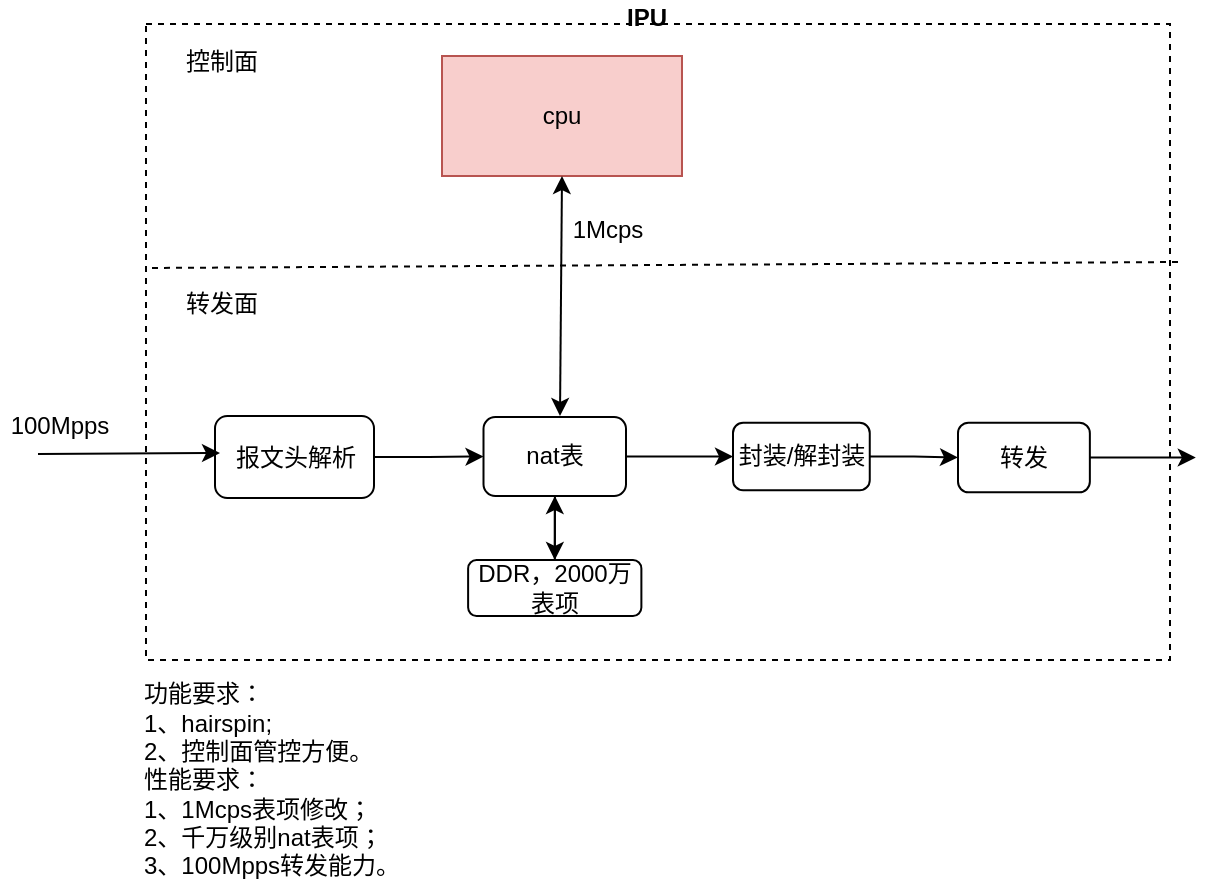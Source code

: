 <mxfile version="20.3.0" type="github">
  <diagram id="zJHvSfrbCdVc2fT0kxR6" name="指标">
    <mxGraphModel dx="1773" dy="-596" grid="1" gridSize="10" guides="1" tooltips="1" connect="1" arrows="1" fold="1" page="1" pageScale="1" pageWidth="827" pageHeight="1169" math="0" shadow="0">
      <root>
        <mxCell id="0" />
        <mxCell id="1" parent="0" />
        <mxCell id="RaB1RxJj0FbQ6dlp7vpf-3" value="" style="rounded=0;whiteSpace=wrap;html=1;dashed=1;" vertex="1" parent="1">
          <mxGeometry x="59" y="1391" width="512" height="318" as="geometry" />
        </mxCell>
        <mxCell id="RaB1RxJj0FbQ6dlp7vpf-4" value="" style="edgeStyle=orthogonalEdgeStyle;rounded=0;orthogonalLoop=1;jettySize=auto;html=1;" edge="1" parent="1" source="RaB1RxJj0FbQ6dlp7vpf-5" target="RaB1RxJj0FbQ6dlp7vpf-13">
          <mxGeometry relative="1" as="geometry" />
        </mxCell>
        <mxCell id="RaB1RxJj0FbQ6dlp7vpf-5" value="报文头解析" style="rounded=1;whiteSpace=wrap;html=1;" vertex="1" parent="1">
          <mxGeometry x="93.5" y="1587" width="79.5" height="41" as="geometry" />
        </mxCell>
        <mxCell id="RaB1RxJj0FbQ6dlp7vpf-6" value="" style="endArrow=none;dashed=1;html=1;rounded=0;" edge="1" parent="1">
          <mxGeometry width="50" height="50" relative="1" as="geometry">
            <mxPoint x="575" y="1510" as="sourcePoint" />
            <mxPoint x="60" y="1513" as="targetPoint" />
          </mxGeometry>
        </mxCell>
        <mxCell id="RaB1RxJj0FbQ6dlp7vpf-7" value="控制面" style="text;html=1;strokeColor=none;fillColor=none;align=center;verticalAlign=middle;whiteSpace=wrap;rounded=0;dashed=1;" vertex="1" parent="1">
          <mxGeometry x="67" y="1395" width="60" height="30" as="geometry" />
        </mxCell>
        <mxCell id="RaB1RxJj0FbQ6dlp7vpf-8" value="转发面" style="text;html=1;strokeColor=none;fillColor=none;align=center;verticalAlign=middle;whiteSpace=wrap;rounded=0;dashed=1;" vertex="1" parent="1">
          <mxGeometry x="67" y="1516" width="60" height="30" as="geometry" />
        </mxCell>
        <mxCell id="RaB1RxJj0FbQ6dlp7vpf-9" value="cpu" style="whiteSpace=wrap;html=1;fillColor=#f8cecc;strokeColor=#b85450;rounded=0;" vertex="1" parent="1">
          <mxGeometry x="207" y="1407" width="120" height="60" as="geometry" />
        </mxCell>
        <mxCell id="RaB1RxJj0FbQ6dlp7vpf-10" value="" style="endArrow=classic;html=1;rounded=0;" edge="1" parent="1">
          <mxGeometry width="50" height="50" relative="1" as="geometry">
            <mxPoint x="5" y="1606" as="sourcePoint" />
            <mxPoint x="96" y="1605.5" as="targetPoint" />
          </mxGeometry>
        </mxCell>
        <mxCell id="RaB1RxJj0FbQ6dlp7vpf-11" value="" style="edgeStyle=orthogonalEdgeStyle;rounded=0;orthogonalLoop=1;jettySize=auto;html=1;" edge="1" parent="1" source="RaB1RxJj0FbQ6dlp7vpf-13" target="RaB1RxJj0FbQ6dlp7vpf-15">
          <mxGeometry relative="1" as="geometry" />
        </mxCell>
        <mxCell id="RaB1RxJj0FbQ6dlp7vpf-12" value="" style="edgeStyle=orthogonalEdgeStyle;rounded=0;orthogonalLoop=1;jettySize=auto;html=1;" edge="1" parent="1" source="RaB1RxJj0FbQ6dlp7vpf-13" target="RaB1RxJj0FbQ6dlp7vpf-22">
          <mxGeometry relative="1" as="geometry" />
        </mxCell>
        <mxCell id="RaB1RxJj0FbQ6dlp7vpf-13" value="nat表" style="whiteSpace=wrap;html=1;rounded=1;" vertex="1" parent="1">
          <mxGeometry x="227.75" y="1587.5" width="71.25" height="39.5" as="geometry" />
        </mxCell>
        <mxCell id="RaB1RxJj0FbQ6dlp7vpf-14" value="" style="edgeStyle=orthogonalEdgeStyle;rounded=0;orthogonalLoop=1;jettySize=auto;html=1;" edge="1" parent="1" source="RaB1RxJj0FbQ6dlp7vpf-15" target="RaB1RxJj0FbQ6dlp7vpf-17">
          <mxGeometry relative="1" as="geometry" />
        </mxCell>
        <mxCell id="RaB1RxJj0FbQ6dlp7vpf-15" value="封装/解封装" style="whiteSpace=wrap;html=1;rounded=1;" vertex="1" parent="1">
          <mxGeometry x="352.5" y="1590.38" width="68.38" height="33.75" as="geometry" />
        </mxCell>
        <mxCell id="RaB1RxJj0FbQ6dlp7vpf-16" value="" style="edgeStyle=orthogonalEdgeStyle;rounded=0;orthogonalLoop=1;jettySize=auto;html=1;" edge="1" parent="1" source="RaB1RxJj0FbQ6dlp7vpf-17">
          <mxGeometry relative="1" as="geometry">
            <mxPoint x="583.895" y="1607.8" as="targetPoint" />
          </mxGeometry>
        </mxCell>
        <mxCell id="RaB1RxJj0FbQ6dlp7vpf-17" value="转发" style="whiteSpace=wrap;html=1;rounded=1;" vertex="1" parent="1">
          <mxGeometry x="465" y="1590.38" width="65.93" height="34.74" as="geometry" />
        </mxCell>
        <mxCell id="RaB1RxJj0FbQ6dlp7vpf-18" value="" style="endArrow=classic;startArrow=classic;html=1;rounded=0;entryX=0.5;entryY=1;entryDx=0;entryDy=0;" edge="1" parent="1" target="RaB1RxJj0FbQ6dlp7vpf-9">
          <mxGeometry width="50" height="50" relative="1" as="geometry">
            <mxPoint x="266" y="1587" as="sourcePoint" />
            <mxPoint x="375" y="1508" as="targetPoint" />
          </mxGeometry>
        </mxCell>
        <mxCell id="RaB1RxJj0FbQ6dlp7vpf-19" value="1Mcps" style="text;html=1;strokeColor=none;fillColor=none;align=center;verticalAlign=middle;whiteSpace=wrap;rounded=0;dashed=1;" vertex="1" parent="1">
          <mxGeometry x="259.5" y="1479" width="60" height="30" as="geometry" />
        </mxCell>
        <mxCell id="RaB1RxJj0FbQ6dlp7vpf-20" value="100Mpps" style="text;html=1;strokeColor=none;fillColor=none;align=center;verticalAlign=middle;whiteSpace=wrap;rounded=0;dashed=1;" vertex="1" parent="1">
          <mxGeometry x="-14" y="1577" width="60" height="30" as="geometry" />
        </mxCell>
        <mxCell id="RaB1RxJj0FbQ6dlp7vpf-21" value="" style="edgeStyle=orthogonalEdgeStyle;rounded=0;orthogonalLoop=1;jettySize=auto;html=1;" edge="1" parent="1" source="RaB1RxJj0FbQ6dlp7vpf-22" target="RaB1RxJj0FbQ6dlp7vpf-13">
          <mxGeometry relative="1" as="geometry" />
        </mxCell>
        <mxCell id="RaB1RxJj0FbQ6dlp7vpf-22" value="DDR，2000万表项" style="whiteSpace=wrap;html=1;rounded=1;" vertex="1" parent="1">
          <mxGeometry x="220.06" y="1659" width="86.63" height="28" as="geometry" />
        </mxCell>
        <mxCell id="RaB1RxJj0FbQ6dlp7vpf-23" value="&lt;b&gt;IPU&lt;/b&gt;" style="text;html=1;align=center;verticalAlign=middle;resizable=0;points=[];autosize=1;strokeColor=none;fillColor=none;" vertex="1" parent="1">
          <mxGeometry x="294" y="1379" width="30" height="18" as="geometry" />
        </mxCell>
        <mxCell id="RaB1RxJj0FbQ6dlp7vpf-24" value="功能要求：&lt;br&gt;1、hairspin;&lt;br&gt;2、控制面管控方便。&lt;br&gt;性能要求：&lt;br&gt;1、1Mcps表项修改；&lt;br&gt;2、千万级别nat表项；&lt;br&gt;3、100Mpps转发能力。" style="text;html=1;align=left;verticalAlign=middle;resizable=0;points=[];autosize=1;strokeColor=none;fillColor=none;" vertex="1" parent="1">
          <mxGeometry x="56" y="1718" width="138" height="102" as="geometry" />
        </mxCell>
      </root>
    </mxGraphModel>
  </diagram>
</mxfile>
